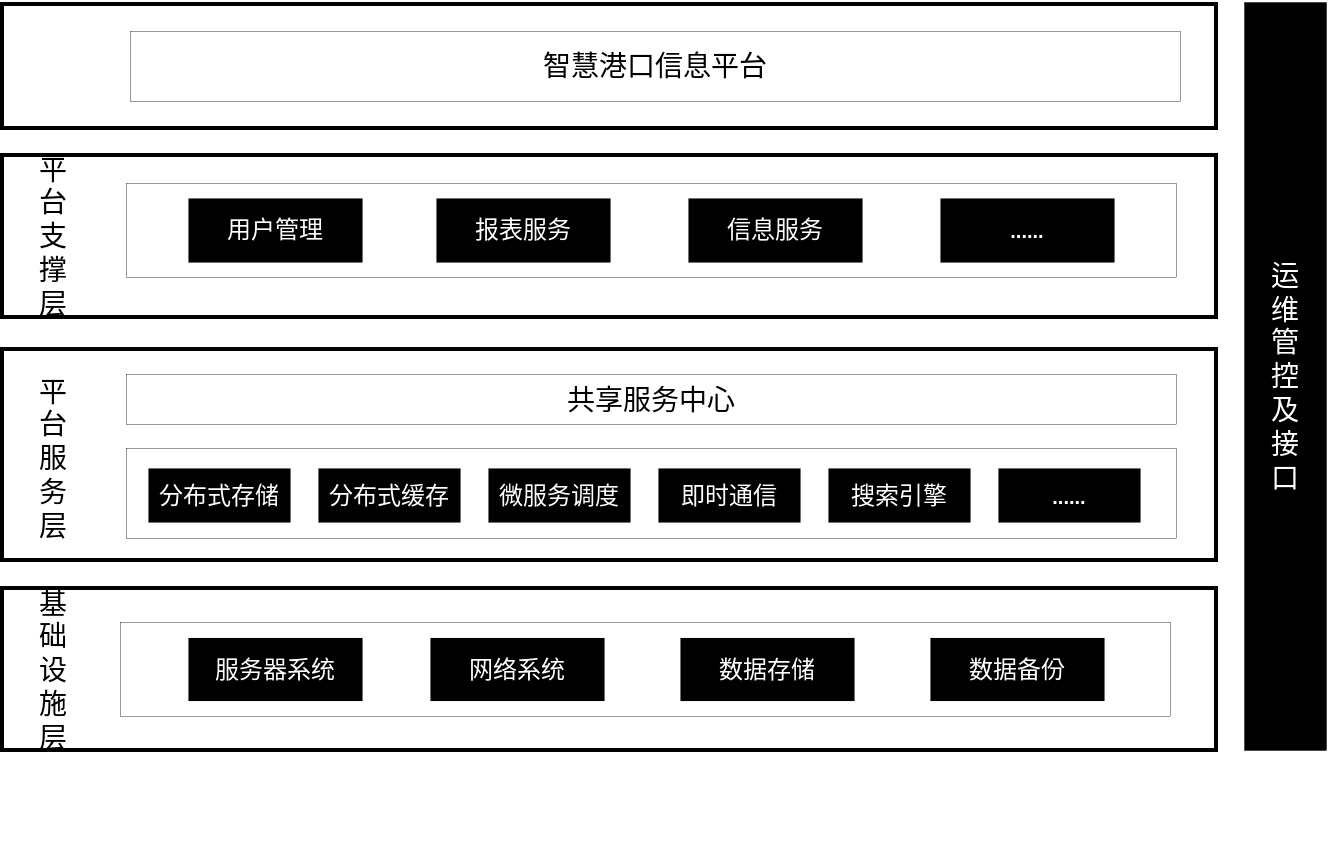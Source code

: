 <mxfile version="18.0.8" type="github">
  <diagram id="iBaOn8JmMCTzaOdQRKCn" name="Page-1">
    <mxGraphModel dx="1422" dy="713" grid="0" gridSize="10" guides="1" tooltips="1" connect="1" arrows="1" fold="1" page="1" pageScale="1" pageWidth="827" pageHeight="1169" math="0" shadow="0">
      <root>
        <mxCell id="0" />
        <mxCell id="1" parent="0" />
        <mxCell id="2xFIK6NcM6oKs8QwjtaN-1" value="" style="rounded=0;whiteSpace=wrap;html=1;strokeWidth=2;" vertex="1" parent="1">
          <mxGeometry x="77" y="76" width="607" height="62" as="geometry" />
        </mxCell>
        <mxCell id="2xFIK6NcM6oKs8QwjtaN-2" value="&lt;font style=&quot;font-size: 14px;&quot;&gt;智慧港口信息平台&lt;/font&gt;" style="rounded=0;whiteSpace=wrap;html=1;strokeWidth=0.2;" vertex="1" parent="1">
          <mxGeometry x="141" y="89.5" width="525" height="35" as="geometry" />
        </mxCell>
        <mxCell id="2xFIK6NcM6oKs8QwjtaN-3" value="" style="rounded=0;whiteSpace=wrap;html=1;strokeWidth=2;" vertex="1" parent="1">
          <mxGeometry x="77" y="151.5" width="607" height="81" as="geometry" />
        </mxCell>
        <mxCell id="2xFIK6NcM6oKs8QwjtaN-4" value="平&lt;br&gt;台&lt;br&gt;支&lt;br&gt;撑&lt;br&gt;层" style="text;html=1;resizable=0;autosize=1;align=center;verticalAlign=middle;points=[];fillColor=none;strokeColor=none;rounded=0;fontSize=14;" vertex="1" parent="1">
          <mxGeometry x="90" y="147" width="24" height="89" as="geometry" />
        </mxCell>
        <mxCell id="2xFIK6NcM6oKs8QwjtaN-8" value="" style="rounded=0;whiteSpace=wrap;html=1;strokeWidth=0.2;shadow=0;sketch=0;" vertex="1" parent="1">
          <mxGeometry x="139" y="165.5" width="525" height="47" as="geometry" />
        </mxCell>
        <mxCell id="2xFIK6NcM6oKs8QwjtaN-11" value="&lt;font style=&quot;font-size: 12px;&quot; color=&quot;#ffffff&quot;&gt;用户管理&lt;/font&gt;" style="rounded=0;whiteSpace=wrap;html=1;fontSize=12;strokeWidth=0;fillColor=#000000;" vertex="1" parent="1">
          <mxGeometry x="170" y="173" width="87" height="32" as="geometry" />
        </mxCell>
        <mxCell id="2xFIK6NcM6oKs8QwjtaN-14" value="&lt;font style=&quot;font-size: 12px;&quot; color=&quot;#ffffff&quot;&gt;报表服务&lt;/font&gt;" style="rounded=0;whiteSpace=wrap;html=1;fontSize=12;strokeWidth=0;fillColor=#000000;" vertex="1" parent="1">
          <mxGeometry x="294" y="173" width="87" height="32" as="geometry" />
        </mxCell>
        <mxCell id="2xFIK6NcM6oKs8QwjtaN-15" value="&lt;font style=&quot;font-size: 12px;&quot; color=&quot;#ffffff&quot;&gt;信息服务&lt;/font&gt;" style="rounded=0;whiteSpace=wrap;html=1;fontSize=12;strokeWidth=0;fillColor=#000000;" vertex="1" parent="1">
          <mxGeometry x="420" y="173" width="87" height="32" as="geometry" />
        </mxCell>
        <mxCell id="2xFIK6NcM6oKs8QwjtaN-16" value="&lt;font size=&quot;1&quot; style=&quot;&quot; color=&quot;#ffffff&quot;&gt;&lt;b style=&quot;&quot;&gt;......&lt;/b&gt;&lt;/font&gt;" style="rounded=0;whiteSpace=wrap;html=1;fontSize=12;strokeWidth=0;fillColor=#000000;" vertex="1" parent="1">
          <mxGeometry x="546" y="173" width="87" height="32" as="geometry" />
        </mxCell>
        <mxCell id="2xFIK6NcM6oKs8QwjtaN-17" value="" style="rounded=0;whiteSpace=wrap;html=1;strokeWidth=2;" vertex="1" parent="1">
          <mxGeometry x="77" y="248.5" width="607" height="105.5" as="geometry" />
        </mxCell>
        <mxCell id="2xFIK6NcM6oKs8QwjtaN-18" value="平&lt;br&gt;台&lt;br&gt;服&lt;br&gt;务&lt;br&gt;层" style="text;html=1;resizable=0;autosize=1;align=center;verticalAlign=middle;points=[];fillColor=none;strokeColor=none;rounded=0;fontSize=14;" vertex="1" parent="1">
          <mxGeometry x="90" y="258.75" width="24" height="89" as="geometry" />
        </mxCell>
        <mxCell id="2xFIK6NcM6oKs8QwjtaN-19" value="&lt;font style=&quot;font-size: 14px;&quot;&gt;共享服务中心&lt;/font&gt;" style="rounded=0;whiteSpace=wrap;html=1;strokeWidth=0.2;shadow=0;sketch=0;" vertex="1" parent="1">
          <mxGeometry x="139" y="261" width="525" height="25" as="geometry" />
        </mxCell>
        <mxCell id="2xFIK6NcM6oKs8QwjtaN-20" value="" style="rounded=0;whiteSpace=wrap;html=1;strokeWidth=0.2;shadow=0;sketch=0;" vertex="1" parent="1">
          <mxGeometry x="139" y="298" width="525" height="45" as="geometry" />
        </mxCell>
        <mxCell id="2xFIK6NcM6oKs8QwjtaN-21" value="&lt;font color=&quot;#ffffff&quot;&gt;分布式存储&lt;/font&gt;" style="rounded=0;whiteSpace=wrap;html=1;fontSize=12;strokeWidth=0;fillColor=#000000;" vertex="1" parent="1">
          <mxGeometry x="150" y="308" width="71" height="27" as="geometry" />
        </mxCell>
        <mxCell id="2xFIK6NcM6oKs8QwjtaN-33" style="edgeStyle=orthogonalEdgeStyle;rounded=0;orthogonalLoop=1;jettySize=auto;html=1;exitX=0.5;exitY=1;exitDx=0;exitDy=0;fontSize=14;fontColor=#FFFFFF;" edge="1" parent="1">
          <mxGeometry relative="1" as="geometry">
            <mxPoint x="328" y="476" as="sourcePoint" />
            <mxPoint x="328" y="476" as="targetPoint" />
          </mxGeometry>
        </mxCell>
        <mxCell id="2xFIK6NcM6oKs8QwjtaN-35" style="edgeStyle=orthogonalEdgeStyle;rounded=0;orthogonalLoop=1;jettySize=auto;html=1;exitX=0.5;exitY=1;exitDx=0;exitDy=0;fontSize=14;fontColor=#FFFFFF;" edge="1" parent="1">
          <mxGeometry relative="1" as="geometry">
            <mxPoint x="546" y="494" as="sourcePoint" />
            <mxPoint x="546" y="494" as="targetPoint" />
          </mxGeometry>
        </mxCell>
        <mxCell id="2xFIK6NcM6oKs8QwjtaN-36" value="&lt;font color=&quot;#ffffff&quot;&gt;分布式缓存&lt;/font&gt;" style="rounded=0;whiteSpace=wrap;html=1;fontSize=12;strokeWidth=0;fillColor=#000000;" vertex="1" parent="1">
          <mxGeometry x="235" y="308" width="71" height="27" as="geometry" />
        </mxCell>
        <mxCell id="2xFIK6NcM6oKs8QwjtaN-37" value="&lt;font color=&quot;#ffffff&quot;&gt;微服务调度&lt;/font&gt;" style="rounded=0;whiteSpace=wrap;html=1;fontSize=12;strokeWidth=0;fillColor=#000000;" vertex="1" parent="1">
          <mxGeometry x="320" y="308" width="71" height="27" as="geometry" />
        </mxCell>
        <mxCell id="2xFIK6NcM6oKs8QwjtaN-39" value="&lt;font color=&quot;#ffffff&quot;&gt;即时通信&lt;/font&gt;" style="rounded=0;whiteSpace=wrap;html=1;fontSize=12;strokeWidth=0;fillColor=#000000;" vertex="1" parent="1">
          <mxGeometry x="405" y="308" width="71" height="27" as="geometry" />
        </mxCell>
        <mxCell id="2xFIK6NcM6oKs8QwjtaN-40" value="&lt;font color=&quot;#ffffff&quot;&gt;搜索引擎&lt;/font&gt;" style="rounded=0;whiteSpace=wrap;html=1;fontSize=12;strokeWidth=0;fillColor=#000000;" vertex="1" parent="1">
          <mxGeometry x="490" y="308" width="71" height="27" as="geometry" />
        </mxCell>
        <mxCell id="2xFIK6NcM6oKs8QwjtaN-41" value="&lt;b style=&quot;color: rgb(255, 255, 255); font-size: x-small;&quot;&gt;......&lt;/b&gt;" style="rounded=0;whiteSpace=wrap;html=1;fontSize=12;strokeWidth=0;fillColor=#000000;" vertex="1" parent="1">
          <mxGeometry x="575" y="308" width="71" height="27" as="geometry" />
        </mxCell>
        <mxCell id="2xFIK6NcM6oKs8QwjtaN-42" value="" style="rounded=0;whiteSpace=wrap;html=1;strokeWidth=2;" vertex="1" parent="1">
          <mxGeometry x="77" y="368" width="607" height="81" as="geometry" />
        </mxCell>
        <mxCell id="2xFIK6NcM6oKs8QwjtaN-43" value="" style="rounded=0;whiteSpace=wrap;html=1;strokeWidth=0.2;shadow=0;sketch=0;" vertex="1" parent="1">
          <mxGeometry x="136" y="385" width="525" height="47" as="geometry" />
        </mxCell>
        <mxCell id="2xFIK6NcM6oKs8QwjtaN-44" value="基&lt;br&gt;础&lt;br&gt;设&lt;br&gt;施&lt;br&gt;层" style="text;html=1;resizable=0;autosize=1;align=center;verticalAlign=middle;points=[];fillColor=none;strokeColor=none;rounded=0;fontSize=14;" vertex="1" parent="1">
          <mxGeometry x="90" y="364" width="24" height="89" as="geometry" />
        </mxCell>
        <mxCell id="2xFIK6NcM6oKs8QwjtaN-45" value="&lt;font style=&quot;font-size: 12px;&quot; color=&quot;#ffffff&quot;&gt;服务器系统&lt;/font&gt;" style="rounded=0;whiteSpace=wrap;html=1;fontSize=12;strokeWidth=0;fillColor=#000000;" vertex="1" parent="1">
          <mxGeometry x="170" y="392.75" width="87" height="31.5" as="geometry" />
        </mxCell>
        <mxCell id="2xFIK6NcM6oKs8QwjtaN-46" value="&lt;font style=&quot;font-size: 12px;&quot; color=&quot;#ffffff&quot;&gt;网络系统&lt;/font&gt;" style="rounded=0;whiteSpace=wrap;html=1;fontSize=12;strokeWidth=0;fillColor=#000000;" vertex="1" parent="1">
          <mxGeometry x="291" y="392.75" width="87" height="31.5" as="geometry" />
        </mxCell>
        <mxCell id="2xFIK6NcM6oKs8QwjtaN-47" value="&lt;font style=&quot;font-size: 12px;&quot; color=&quot;#ffffff&quot;&gt;数据存储&lt;/font&gt;" style="rounded=0;whiteSpace=wrap;html=1;fontSize=12;strokeWidth=0;fillColor=#000000;" vertex="1" parent="1">
          <mxGeometry x="416" y="392.75" width="87" height="31.5" as="geometry" />
        </mxCell>
        <mxCell id="2xFIK6NcM6oKs8QwjtaN-48" value="&lt;font style=&quot;font-size: 12px;&quot; color=&quot;#ffffff&quot;&gt;数据备份&lt;/font&gt;" style="rounded=0;whiteSpace=wrap;html=1;fontSize=12;strokeWidth=0;fillColor=#000000;" vertex="1" parent="1">
          <mxGeometry x="541" y="392.75" width="87" height="31.5" as="geometry" />
        </mxCell>
        <mxCell id="2xFIK6NcM6oKs8QwjtaN-49" value="运&lt;br&gt;维&lt;br&gt;管&lt;br&gt;控&lt;br&gt;及&lt;br&gt;接&lt;br&gt;口" style="rounded=0;whiteSpace=wrap;html=1;shadow=0;sketch=0;fontSize=14;fontColor=#FFFFFF;strokeWidth=0.2;fillColor=#000000;" vertex="1" parent="1">
          <mxGeometry x="698" y="75" width="41" height="374" as="geometry" />
        </mxCell>
      </root>
    </mxGraphModel>
  </diagram>
</mxfile>
